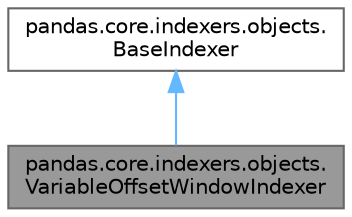 digraph "pandas.core.indexers.objects.VariableOffsetWindowIndexer"
{
 // LATEX_PDF_SIZE
  bgcolor="transparent";
  edge [fontname=Helvetica,fontsize=10,labelfontname=Helvetica,labelfontsize=10];
  node [fontname=Helvetica,fontsize=10,shape=box,height=0.2,width=0.4];
  Node1 [id="Node000001",label="pandas.core.indexers.objects.\lVariableOffsetWindowIndexer",height=0.2,width=0.4,color="gray40", fillcolor="grey60", style="filled", fontcolor="black",tooltip=" "];
  Node2 -> Node1 [id="edge2_Node000001_Node000002",dir="back",color="steelblue1",style="solid",tooltip=" "];
  Node2 [id="Node000002",label="pandas.core.indexers.objects.\lBaseIndexer",height=0.2,width=0.4,color="gray40", fillcolor="white", style="filled",URL="$d1/dad/classpandas_1_1core_1_1indexers_1_1objects_1_1BaseIndexer.html",tooltip=" "];
}
